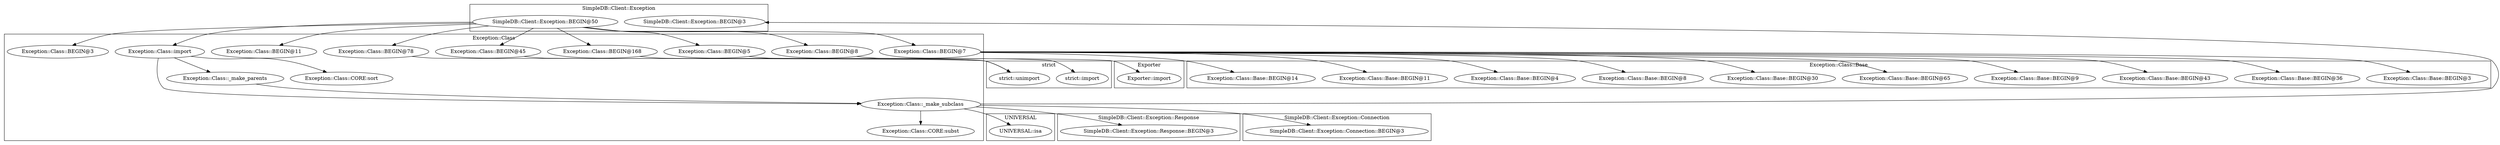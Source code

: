 digraph {
graph [overlap=false]
subgraph cluster_SimpleDB_Client_Exception {
	label="SimpleDB::Client::Exception";
	"SimpleDB::Client::Exception::BEGIN@50";
	"SimpleDB::Client::Exception::BEGIN@3";
}
subgraph cluster_UNIVERSAL {
	label="UNIVERSAL";
	"UNIVERSAL::isa";
}
subgraph cluster_SimpleDB_Client_Exception_Response {
	label="SimpleDB::Client::Exception::Response";
	"SimpleDB::Client::Exception::Response::BEGIN@3";
}
subgraph cluster_strict {
	label="strict";
	"strict::import";
	"strict::unimport";
}
subgraph cluster_SimpleDB_Client_Exception_Connection {
	label="SimpleDB::Client::Exception::Connection";
	"SimpleDB::Client::Exception::Connection::BEGIN@3";
}
subgraph cluster_Exporter {
	label="Exporter";
	"Exporter::import";
}
subgraph cluster_Exception_Class_Base {
	label="Exception::Class::Base";
	"Exception::Class::Base::BEGIN@3";
	"Exception::Class::Base::BEGIN@36";
	"Exception::Class::Base::BEGIN@43";
	"Exception::Class::Base::BEGIN@9";
	"Exception::Class::Base::BEGIN@65";
	"Exception::Class::Base::BEGIN@30";
	"Exception::Class::Base::BEGIN@8";
	"Exception::Class::Base::BEGIN@4";
	"Exception::Class::Base::BEGIN@11";
	"Exception::Class::Base::BEGIN@14";
}
subgraph cluster_Exception_Class {
	label="Exception::Class";
	"Exception::Class::_make_parents";
	"Exception::Class::BEGIN@78";
	"Exception::Class::BEGIN@8";
	"Exception::Class::_make_subclass";
	"Exception::Class::BEGIN@5";
	"Exception::Class::import";
	"Exception::Class::BEGIN@168";
	"Exception::Class::BEGIN@45";
	"Exception::Class::BEGIN@11";
	"Exception::Class::BEGIN@7";
	"Exception::Class::BEGIN@3";
	"Exception::Class::CORE:sort";
	"Exception::Class::CORE:subst";
}
"Exception::Class::_make_subclass" -> "SimpleDB::Client::Exception::Connection::BEGIN@3";
"Exception::Class::BEGIN@8" -> "Exporter::import";
"Exception::Class::BEGIN@7" -> "Exception::Class::Base::BEGIN@9";
"Exception::Class::BEGIN@7" -> "Exception::Class::Base::BEGIN@65";
"Exception::Class::BEGIN@7" -> "Exception::Class::Base::BEGIN@36";
"SimpleDB::Client::Exception::BEGIN@50" -> "Exception::Class::BEGIN@168";
"Exception::Class::BEGIN@7" -> "Exception::Class::Base::BEGIN@11";
"Exception::Class::_make_parents" -> "Exception::Class::_make_subclass";
"Exception::Class::import" -> "Exception::Class::_make_subclass";
"Exception::Class::BEGIN@7" -> "Exception::Class::Base::BEGIN@14";
"Exception::Class::_make_subclass" -> "SimpleDB::Client::Exception::BEGIN@3";
"SimpleDB::Client::Exception::BEGIN@50" -> "Exception::Class::BEGIN@3";
"Exception::Class::import" -> "Exception::Class::_make_parents";
"SimpleDB::Client::Exception::BEGIN@50" -> "Exception::Class::BEGIN@8";
"SimpleDB::Client::Exception::BEGIN@50" -> "Exception::Class::BEGIN@11";
"Exception::Class::BEGIN@7" -> "Exception::Class::Base::BEGIN@4";
"SimpleDB::Client::Exception::BEGIN@50" -> "Exception::Class::BEGIN@78";
"Exception::Class::_make_subclass" -> "SimpleDB::Client::Exception::Response::BEGIN@3";
"Exception::Class::BEGIN@7" -> "Exception::Class::Base::BEGIN@3";
"Exception::Class::BEGIN@78" -> "strict::unimport";
"Exception::Class::BEGIN@168" -> "strict::unimport";
"Exception::Class::BEGIN@45" -> "strict::unimport";
"SimpleDB::Client::Exception::BEGIN@50" -> "Exception::Class::import";
"SimpleDB::Client::Exception::BEGIN@50" -> "Exception::Class::BEGIN@5";
"Exception::Class::_make_subclass" -> "UNIVERSAL::isa";
"Exception::Class::BEGIN@7" -> "Exception::Class::Base::BEGIN@30";
"Exception::Class::BEGIN@7" -> "Exception::Class::Base::BEGIN@8";
"Exception::Class::import" -> "Exception::Class::CORE:sort";
"Exception::Class::_make_subclass" -> "Exception::Class::CORE:subst";
"SimpleDB::Client::Exception::BEGIN@50" -> "Exception::Class::BEGIN@45";
"SimpleDB::Client::Exception::BEGIN@50" -> "Exception::Class::BEGIN@7";
"Exception::Class::BEGIN@7" -> "Exception::Class::Base::BEGIN@43";
"Exception::Class::BEGIN@5" -> "strict::import";
}
